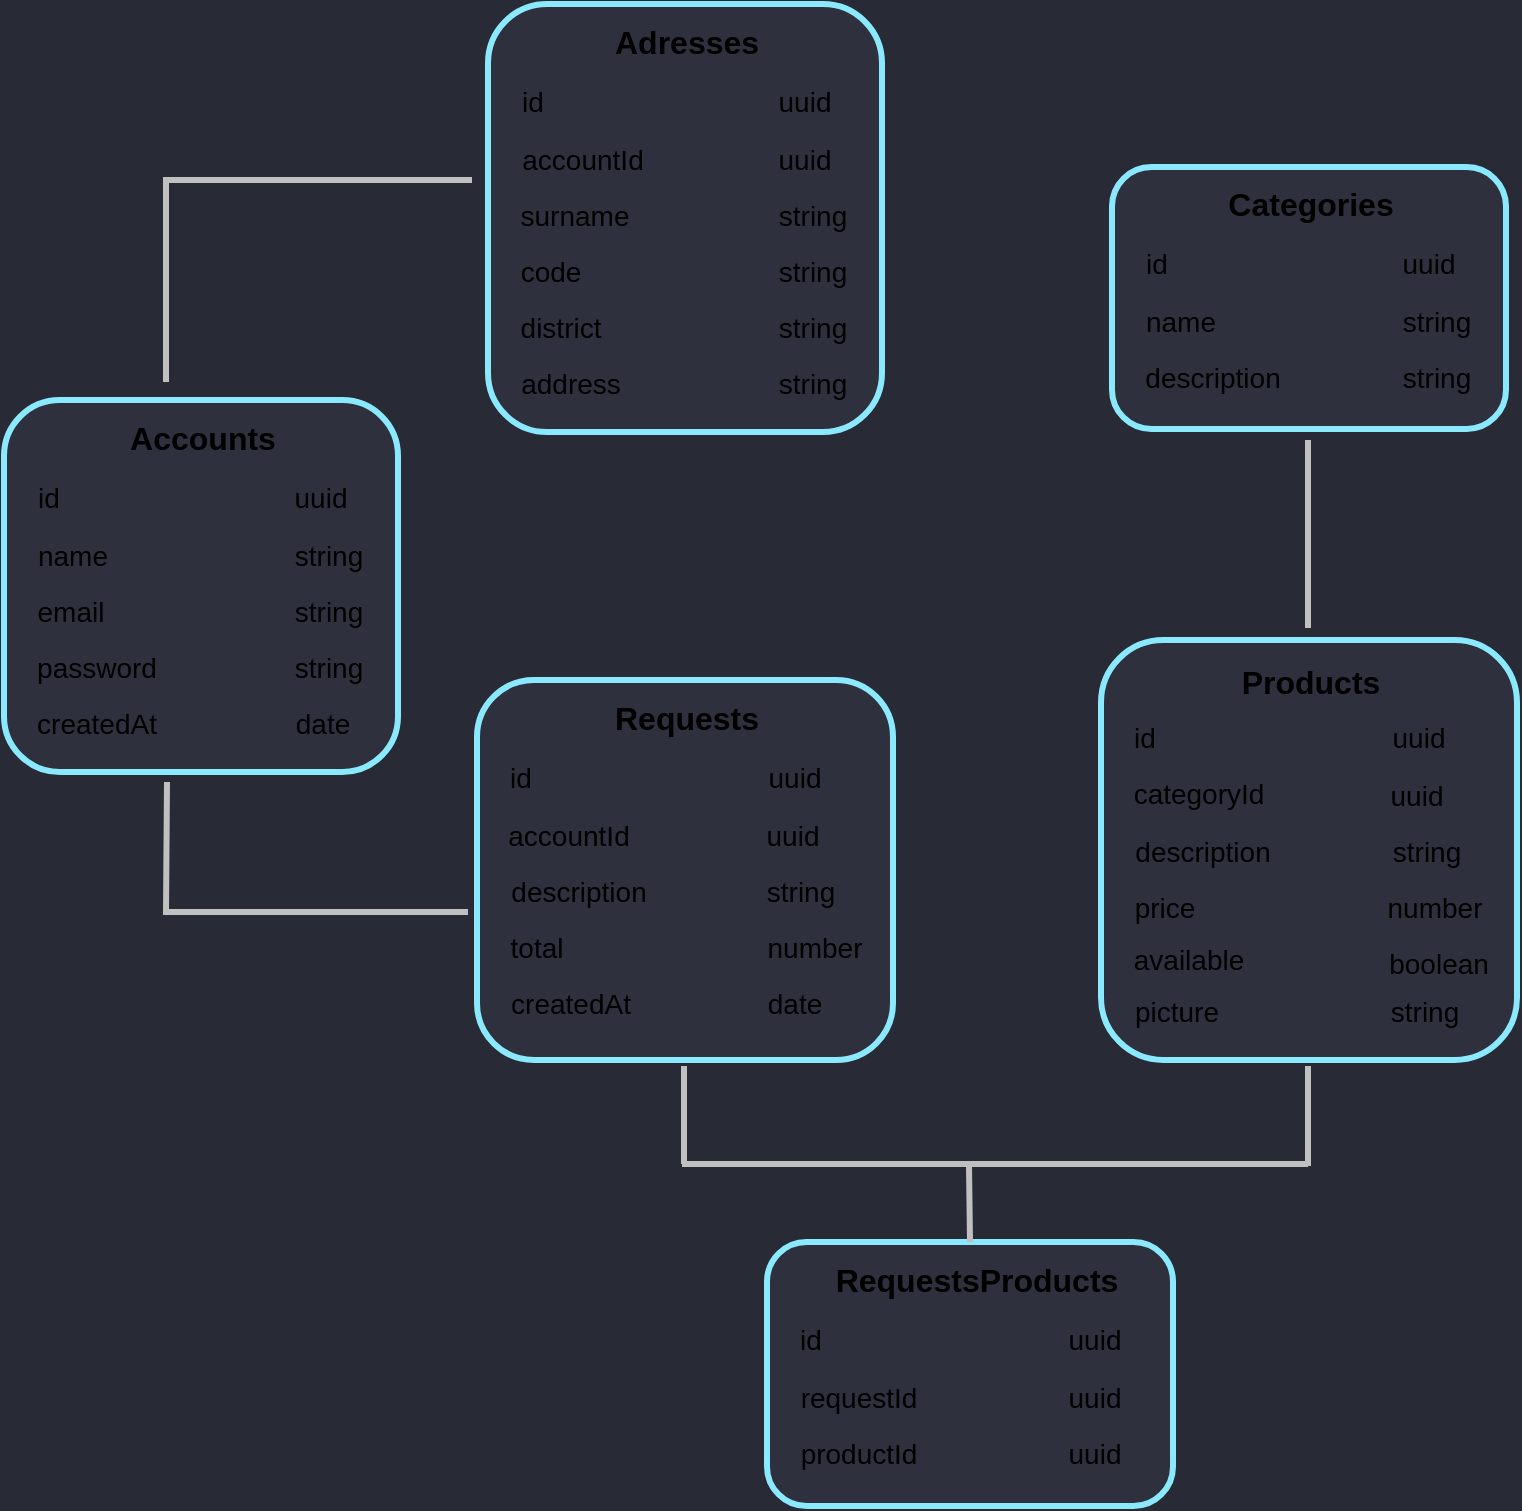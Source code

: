 <mxfile pages="1">
    <diagram id="xk0LYboaFIT9QmwzVqD-" name="Page-1">
        <mxGraphModel dx="1862" dy="1207" grid="0" gridSize="10" guides="1" tooltips="1" connect="1" arrows="1" fold="1" page="0" pageScale="1" pageWidth="827" pageHeight="1169" background="#282A36" math="0" shadow="0">
            <root>
                <mxCell id="0"/>
                <mxCell id="1" parent="0"/>
                <mxCell id="200" value="" style="rounded=1;whiteSpace=wrap;html=1;strokeColor=#8BE9FD;fillColor=#2E303D;strokeWidth=3;fontColor=#F8F8F2;" parent="1" vertex="1">
                    <mxGeometry x="-563" y="-195" width="197" height="186" as="geometry"/>
                </mxCell>
                <mxCell id="153" style="edgeStyle=orthogonalEdgeStyle;rounded=0;orthogonalLoop=1;jettySize=auto;html=1;exitX=0;exitY=0.5;exitDx=0;exitDy=0;entryX=1;entryY=0.5;entryDx=0;entryDy=0;fontSize=13;fontColor=#F8F8F2;strokeWidth=2;strokeColor=#BD93F9;" parent="1" edge="1">
                    <mxGeometry relative="1" as="geometry">
                        <mxPoint x="-102" y="213" as="targetPoint"/>
                    </mxGeometry>
                </mxCell>
                <mxCell id="154" style="edgeStyle=orthogonalEdgeStyle;rounded=0;orthogonalLoop=1;jettySize=auto;html=1;exitX=1;exitY=0.5;exitDx=0;exitDy=0;entryX=0;entryY=0.5;entryDx=0;entryDy=0;strokeColor=#BD93F9;strokeWidth=2;fontSize=13;fontColor=#F8F8F2;" parent="1" edge="1">
                    <mxGeometry relative="1" as="geometry">
                        <mxPoint x="94" y="213" as="sourcePoint"/>
                    </mxGeometry>
                </mxCell>
                <mxCell id="201" value="Accounts" style="text;html=1;align=center;verticalAlign=middle;resizable=0;points=[];autosize=1;strokeColor=none;fillColor=none;labelBackgroundColor=none;fontStyle=1;fontSize=16;" parent="1" vertex="1">
                    <mxGeometry x="-506" y="-188" width="83" height="23" as="geometry"/>
                </mxCell>
                <mxCell id="202" value="id" style="text;html=1;align=center;verticalAlign=middle;resizable=0;points=[];autosize=1;strokeColor=none;fillColor=none;fontSize=14;" parent="1" vertex="1">
                    <mxGeometry x="-552" y="-157" width="21" height="21" as="geometry"/>
                </mxCell>
                <mxCell id="203" value="uuid" style="text;html=1;align=center;verticalAlign=middle;resizable=0;points=[];autosize=1;strokeColor=none;fillColor=none;fontSize=14;" parent="1" vertex="1">
                    <mxGeometry x="-423" y="-157" width="36" height="21" as="geometry"/>
                </mxCell>
                <mxCell id="204" value="name" style="text;html=1;align=center;verticalAlign=middle;resizable=0;points=[];autosize=1;strokeColor=none;fillColor=none;fontSize=14;" parent="1" vertex="1">
                    <mxGeometry x="-552" y="-128" width="45" height="21" as="geometry"/>
                </mxCell>
                <mxCell id="205" value="email" style="text;html=1;align=center;verticalAlign=middle;resizable=0;points=[];autosize=1;strokeColor=none;fillColor=none;fontSize=14;" parent="1" vertex="1">
                    <mxGeometry x="-552" y="-100" width="43" height="21" as="geometry"/>
                </mxCell>
                <mxCell id="206" value="password" style="text;html=1;align=center;verticalAlign=middle;resizable=0;points=[];autosize=1;strokeColor=none;fillColor=none;fontSize=14;" parent="1" vertex="1">
                    <mxGeometry x="-552" y="-72" width="70" height="21" as="geometry"/>
                </mxCell>
                <mxCell id="207" value="createdAt" style="text;html=1;align=center;verticalAlign=middle;resizable=0;points=[];autosize=1;strokeColor=none;fillColor=none;fontSize=14;" parent="1" vertex="1">
                    <mxGeometry x="-552" y="-44" width="70" height="21" as="geometry"/>
                </mxCell>
                <mxCell id="208" value="string" style="text;html=1;align=center;verticalAlign=middle;resizable=0;points=[];autosize=1;strokeColor=none;fillColor=none;fontSize=14;" parent="1" vertex="1">
                    <mxGeometry x="-423" y="-128" width="44" height="21" as="geometry"/>
                </mxCell>
                <mxCell id="209" value="string" style="text;html=1;align=center;verticalAlign=middle;resizable=0;points=[];autosize=1;strokeColor=none;fillColor=none;fontSize=14;" parent="1" vertex="1">
                    <mxGeometry x="-423" y="-100" width="44" height="21" as="geometry"/>
                </mxCell>
                <mxCell id="210" value="string" style="text;html=1;align=center;verticalAlign=middle;resizable=0;points=[];autosize=1;strokeColor=none;fillColor=none;fontSize=14;" parent="1" vertex="1">
                    <mxGeometry x="-423" y="-72" width="44" height="21" as="geometry"/>
                </mxCell>
                <mxCell id="211" value="date" style="text;html=1;align=center;verticalAlign=middle;resizable=0;points=[];autosize=1;strokeColor=none;fillColor=none;fontSize=14;" parent="1" vertex="1">
                    <mxGeometry x="-423" y="-44" width="37" height="21" as="geometry"/>
                </mxCell>
                <mxCell id="214" value="" style="rounded=1;whiteSpace=wrap;html=1;strokeColor=#8BE9FD;fillColor=#2E303D;strokeWidth=3;fontColor=#F8F8F2;" parent="1" vertex="1">
                    <mxGeometry x="-321" y="-393" width="197" height="214" as="geometry"/>
                </mxCell>
                <mxCell id="215" value="Adresses" style="text;html=1;align=center;verticalAlign=middle;resizable=0;points=[];autosize=1;strokeColor=none;fillColor=none;labelBackgroundColor=none;fontStyle=1;fontSize=16;" parent="1" vertex="1">
                    <mxGeometry x="-263.5" y="-386" width="82" height="23" as="geometry"/>
                </mxCell>
                <mxCell id="216" value="id" style="text;html=1;align=center;verticalAlign=middle;resizable=0;points=[];autosize=1;strokeColor=none;fillColor=none;fontSize=14;" parent="1" vertex="1">
                    <mxGeometry x="-310" y="-355" width="21" height="21" as="geometry"/>
                </mxCell>
                <mxCell id="217" value="uuid" style="text;html=1;align=center;verticalAlign=middle;resizable=0;points=[];autosize=1;strokeColor=none;fillColor=none;fontSize=14;" parent="1" vertex="1">
                    <mxGeometry x="-181" y="-355" width="36" height="21" as="geometry"/>
                </mxCell>
                <mxCell id="218" value="accountId" style="text;html=1;align=center;verticalAlign=middle;resizable=0;points=[];autosize=1;strokeColor=none;fillColor=none;fontSize=14;" parent="1" vertex="1">
                    <mxGeometry x="-310" y="-326" width="71" height="21" as="geometry"/>
                </mxCell>
                <mxCell id="219" value="surname" style="text;html=1;align=center;verticalAlign=middle;resizable=0;points=[];autosize=1;strokeColor=none;fillColor=none;fontSize=14;" parent="1" vertex="1">
                    <mxGeometry x="-310" y="-298" width="64" height="21" as="geometry"/>
                </mxCell>
                <mxCell id="220" value="code" style="text;html=1;align=center;verticalAlign=middle;resizable=0;points=[];autosize=1;strokeColor=none;fillColor=none;fontSize=14;" parent="1" vertex="1">
                    <mxGeometry x="-310" y="-270" width="40" height="21" as="geometry"/>
                </mxCell>
                <mxCell id="221" value="district" style="text;html=1;align=center;verticalAlign=middle;resizable=0;points=[];autosize=1;strokeColor=none;fillColor=none;fontSize=14;" parent="1" vertex="1">
                    <mxGeometry x="-310" y="-242" width="50" height="21" as="geometry"/>
                </mxCell>
                <mxCell id="222" value="uuid" style="text;html=1;align=center;verticalAlign=middle;resizable=0;points=[];autosize=1;strokeColor=none;fillColor=none;fontSize=14;" parent="1" vertex="1">
                    <mxGeometry x="-181.5" y="-326" width="36" height="21" as="geometry"/>
                </mxCell>
                <mxCell id="223" value="string" style="text;html=1;align=center;verticalAlign=middle;resizable=0;points=[];autosize=1;strokeColor=none;fillColor=none;fontSize=14;" parent="1" vertex="1">
                    <mxGeometry x="-181" y="-298" width="44" height="21" as="geometry"/>
                </mxCell>
                <mxCell id="224" value="string" style="text;html=1;align=center;verticalAlign=middle;resizable=0;points=[];autosize=1;strokeColor=none;fillColor=none;fontSize=14;" parent="1" vertex="1">
                    <mxGeometry x="-181" y="-270" width="44" height="21" as="geometry"/>
                </mxCell>
                <mxCell id="225" value="string" style="text;html=1;align=center;verticalAlign=middle;resizable=0;points=[];autosize=1;strokeColor=none;fillColor=none;fontSize=14;" parent="1" vertex="1">
                    <mxGeometry x="-181" y="-242" width="44" height="21" as="geometry"/>
                </mxCell>
                <mxCell id="229" value="address" style="text;html=1;align=center;verticalAlign=middle;resizable=0;points=[];autosize=1;strokeColor=none;fillColor=none;fontSize=14;" parent="1" vertex="1">
                    <mxGeometry x="-310" y="-214" width="60" height="21" as="geometry"/>
                </mxCell>
                <mxCell id="230" value="string" style="text;html=1;align=center;verticalAlign=middle;resizable=0;points=[];autosize=1;strokeColor=none;fillColor=none;fontSize=14;" parent="1" vertex="1">
                    <mxGeometry x="-181" y="-214" width="44" height="21" as="geometry"/>
                </mxCell>
                <mxCell id="231" value="" style="rounded=1;whiteSpace=wrap;html=1;strokeColor=#8BE9FD;fillColor=#2E303D;strokeWidth=3;fontColor=#F8F8F2;" parent="1" vertex="1">
                    <mxGeometry x="-9" y="-311.5" width="197" height="131" as="geometry"/>
                </mxCell>
                <mxCell id="232" value="Categories" style="text;html=1;align=center;verticalAlign=middle;resizable=0;points=[];autosize=1;strokeColor=none;fillColor=none;labelBackgroundColor=none;fontStyle=1;fontSize=16;" parent="1" vertex="1">
                    <mxGeometry x="43" y="-304.5" width="93" height="23" as="geometry"/>
                </mxCell>
                <mxCell id="233" value="id" style="text;html=1;align=center;verticalAlign=middle;resizable=0;points=[];autosize=1;strokeColor=none;fillColor=none;fontSize=14;" parent="1" vertex="1">
                    <mxGeometry x="2" y="-273.5" width="21" height="21" as="geometry"/>
                </mxCell>
                <mxCell id="234" value="uuid" style="text;html=1;align=center;verticalAlign=middle;resizable=0;points=[];autosize=1;strokeColor=none;fillColor=none;fontSize=14;" parent="1" vertex="1">
                    <mxGeometry x="131" y="-273.5" width="36" height="21" as="geometry"/>
                </mxCell>
                <mxCell id="235" value="name" style="text;html=1;align=center;verticalAlign=middle;resizable=0;points=[];autosize=1;strokeColor=none;fillColor=none;fontSize=14;" parent="1" vertex="1">
                    <mxGeometry x="2" y="-244.5" width="45" height="21" as="geometry"/>
                </mxCell>
                <mxCell id="236" value="description" style="text;html=1;align=center;verticalAlign=middle;resizable=0;points=[];autosize=1;strokeColor=none;fillColor=none;fontSize=14;" parent="1" vertex="1">
                    <mxGeometry x="2" y="-216.5" width="78" height="21" as="geometry"/>
                </mxCell>
                <mxCell id="239" value="string" style="text;html=1;align=center;verticalAlign=middle;resizable=0;points=[];autosize=1;strokeColor=none;fillColor=none;fontSize=14;" parent="1" vertex="1">
                    <mxGeometry x="131" y="-244.5" width="44" height="21" as="geometry"/>
                </mxCell>
                <mxCell id="240" value="string" style="text;html=1;align=center;verticalAlign=middle;resizable=0;points=[];autosize=1;strokeColor=none;fillColor=none;fontSize=14;" parent="1" vertex="1">
                    <mxGeometry x="131" y="-216.5" width="44" height="21" as="geometry"/>
                </mxCell>
                <mxCell id="243" value="" style="rounded=1;whiteSpace=wrap;html=1;strokeColor=#8BE9FD;fillColor=#2E303D;strokeWidth=3;fontColor=#F8F8F2;" parent="1" vertex="1">
                    <mxGeometry x="-14.5" y="-75" width="208" height="210" as="geometry"/>
                </mxCell>
                <mxCell id="244" value="Products" style="text;html=1;align=center;verticalAlign=middle;resizable=0;points=[];autosize=1;strokeColor=none;fillColor=none;labelBackgroundColor=none;fontStyle=1;fontSize=16;" parent="1" vertex="1">
                    <mxGeometry x="50" y="-66" width="79" height="23" as="geometry"/>
                </mxCell>
                <mxCell id="245" value="id" style="text;html=1;align=center;verticalAlign=middle;resizable=0;points=[];autosize=1;strokeColor=none;fillColor=none;fontSize=14;" parent="1" vertex="1">
                    <mxGeometry x="-3.5" y="-37" width="21" height="21" as="geometry"/>
                </mxCell>
                <mxCell id="246" value="uuid" style="text;html=1;align=center;verticalAlign=middle;resizable=0;points=[];autosize=1;strokeColor=none;fillColor=none;fontSize=14;" parent="1" vertex="1">
                    <mxGeometry x="125.5" y="-37" width="36" height="21" as="geometry"/>
                </mxCell>
                <mxCell id="247" value="categoryId" style="text;html=1;align=center;verticalAlign=middle;resizable=0;points=[];autosize=1;strokeColor=none;fillColor=none;fontSize=14;" parent="1" vertex="1">
                    <mxGeometry x="-3.5" y="-9" width="75" height="21" as="geometry"/>
                </mxCell>
                <mxCell id="248" value="description" style="text;html=1;align=center;verticalAlign=middle;resizable=0;points=[];autosize=1;strokeColor=none;fillColor=none;fontSize=14;" parent="1" vertex="1">
                    <mxGeometry x="-3.5" y="20" width="78" height="21" as="geometry"/>
                </mxCell>
                <mxCell id="249" value="price" style="text;html=1;align=center;verticalAlign=middle;resizable=0;points=[];autosize=1;strokeColor=none;fillColor=none;fontSize=14;" parent="1" vertex="1">
                    <mxGeometry x="-3.5" y="48" width="40" height="21" as="geometry"/>
                </mxCell>
                <mxCell id="250" value="available" style="text;html=1;align=center;verticalAlign=middle;resizable=0;points=[];autosize=1;strokeColor=none;fillColor=none;fontSize=14;" parent="1" vertex="1">
                    <mxGeometry x="-3.5" y="74" width="65" height="21" as="geometry"/>
                </mxCell>
                <mxCell id="251" value="uuid" style="text;html=1;align=center;verticalAlign=middle;resizable=0;points=[];autosize=1;strokeColor=none;fillColor=none;fontSize=14;" parent="1" vertex="1">
                    <mxGeometry x="125" y="-8" width="36" height="21" as="geometry"/>
                </mxCell>
                <mxCell id="252" value="string" style="text;html=1;align=center;verticalAlign=middle;resizable=0;points=[];autosize=1;strokeColor=none;fillColor=none;fontSize=14;" parent="1" vertex="1">
                    <mxGeometry x="125.5" y="20" width="44" height="21" as="geometry"/>
                </mxCell>
                <mxCell id="253" value="number" style="text;html=1;align=center;verticalAlign=middle;resizable=0;points=[];autosize=1;strokeColor=none;fillColor=none;fontSize=14;" parent="1" vertex="1">
                    <mxGeometry x="123.5" y="48" width="57" height="21" as="geometry"/>
                </mxCell>
                <mxCell id="254" value="boolean" style="text;html=1;align=center;verticalAlign=middle;resizable=0;points=[];autosize=1;strokeColor=none;fillColor=none;fontSize=14;" parent="1" vertex="1">
                    <mxGeometry x="123.5" y="76" width="60" height="21" as="geometry"/>
                </mxCell>
                <mxCell id="257" value="" style="rounded=1;whiteSpace=wrap;html=1;strokeColor=#8BE9FD;fillColor=#2E303D;strokeWidth=3;fontColor=#F8F8F2;" parent="1" vertex="1">
                    <mxGeometry x="-326.5" y="-55" width="208" height="190" as="geometry"/>
                </mxCell>
                <mxCell id="258" value="Requests" style="text;html=1;align=center;verticalAlign=middle;resizable=0;points=[];autosize=1;strokeColor=none;fillColor=none;labelBackgroundColor=none;fontStyle=1;fontSize=16;" parent="1" vertex="1">
                    <mxGeometry x="-263.5" y="-48" width="82" height="23" as="geometry"/>
                </mxCell>
                <mxCell id="259" value="id" style="text;html=1;align=center;verticalAlign=middle;resizable=0;points=[];autosize=1;strokeColor=none;fillColor=none;fontSize=14;" parent="1" vertex="1">
                    <mxGeometry x="-315.5" y="-17" width="21" height="21" as="geometry"/>
                </mxCell>
                <mxCell id="260" value="uuid" style="text;html=1;align=center;verticalAlign=middle;resizable=0;points=[];autosize=1;strokeColor=none;fillColor=none;fontSize=14;" parent="1" vertex="1">
                    <mxGeometry x="-186.5" y="-17" width="36" height="21" as="geometry"/>
                </mxCell>
                <mxCell id="261" value="accountId" style="text;html=1;align=center;verticalAlign=middle;resizable=0;points=[];autosize=1;strokeColor=none;fillColor=none;fontSize=14;" parent="1" vertex="1">
                    <mxGeometry x="-317" y="12" width="71" height="21" as="geometry"/>
                </mxCell>
                <mxCell id="262" value="description" style="text;html=1;align=center;verticalAlign=middle;resizable=0;points=[];autosize=1;strokeColor=none;fillColor=none;fontSize=14;" parent="1" vertex="1">
                    <mxGeometry x="-315.5" y="40" width="78" height="21" as="geometry"/>
                </mxCell>
                <mxCell id="263" value="total" style="text;html=1;align=center;verticalAlign=middle;resizable=0;points=[];autosize=1;strokeColor=none;fillColor=none;fontSize=14;" parent="1" vertex="1">
                    <mxGeometry x="-315.5" y="68" width="36" height="21" as="geometry"/>
                </mxCell>
                <mxCell id="265" value="uuid" style="text;html=1;align=center;verticalAlign=middle;resizable=0;points=[];autosize=1;strokeColor=none;fillColor=none;fontSize=14;" parent="1" vertex="1">
                    <mxGeometry x="-187" y="12" width="36" height="21" as="geometry"/>
                </mxCell>
                <mxCell id="266" value="string" style="text;html=1;align=center;verticalAlign=middle;resizable=0;points=[];autosize=1;strokeColor=none;fillColor=none;fontSize=14;" parent="1" vertex="1">
                    <mxGeometry x="-187" y="40" width="44" height="21" as="geometry"/>
                </mxCell>
                <mxCell id="267" value="number" style="text;html=1;align=center;verticalAlign=middle;resizable=0;points=[];autosize=1;strokeColor=none;fillColor=none;fontSize=14;" parent="1" vertex="1">
                    <mxGeometry x="-186.5" y="68" width="57" height="21" as="geometry"/>
                </mxCell>
                <mxCell id="269" value="" style="rounded=1;whiteSpace=wrap;html=1;strokeColor=#8BE9FD;fillColor=#2E303D;strokeWidth=3;fontColor=#F8F8F2;" parent="1" vertex="1">
                    <mxGeometry x="-181.5" y="226" width="203" height="132" as="geometry"/>
                </mxCell>
                <mxCell id="270" value="RequestsProducts" style="text;html=1;align=center;verticalAlign=middle;resizable=0;points=[];autosize=1;strokeColor=none;fillColor=none;labelBackgroundColor=none;fontStyle=1;fontSize=16;" parent="1" vertex="1">
                    <mxGeometry x="-153" y="233" width="151" height="23" as="geometry"/>
                </mxCell>
                <mxCell id="271" value="id" style="text;html=1;align=center;verticalAlign=middle;resizable=0;points=[];autosize=1;strokeColor=none;fillColor=none;fontSize=14;" parent="1" vertex="1">
                    <mxGeometry x="-170.5" y="264" width="21" height="21" as="geometry"/>
                </mxCell>
                <mxCell id="272" value="uuid" style="text;html=1;align=center;verticalAlign=middle;resizable=0;points=[];autosize=1;strokeColor=none;fillColor=none;fontSize=14;" parent="1" vertex="1">
                    <mxGeometry x="-36.5" y="264" width="36" height="21" as="geometry"/>
                </mxCell>
                <mxCell id="273" value="requestId" style="text;html=1;align=center;verticalAlign=middle;resizable=0;points=[];autosize=1;strokeColor=none;fillColor=none;fontSize=14;" parent="1" vertex="1">
                    <mxGeometry x="-170.5" y="293" width="68" height="21" as="geometry"/>
                </mxCell>
                <mxCell id="274" value="productId" style="text;html=1;align=center;verticalAlign=middle;resizable=0;points=[];autosize=1;strokeColor=none;fillColor=none;fontSize=14;" parent="1" vertex="1">
                    <mxGeometry x="-170.5" y="321" width="68" height="21" as="geometry"/>
                </mxCell>
                <mxCell id="276" value="uuid" style="text;html=1;align=center;verticalAlign=middle;resizable=0;points=[];autosize=1;strokeColor=none;fillColor=none;fontSize=14;" parent="1" vertex="1">
                    <mxGeometry x="-36.5" y="293" width="36" height="21" as="geometry"/>
                </mxCell>
                <mxCell id="277" value="uuid" style="text;html=1;align=center;verticalAlign=middle;resizable=0;points=[];autosize=1;strokeColor=none;fillColor=none;fontSize=14;" parent="1" vertex="1">
                    <mxGeometry x="-36.5" y="321" width="36" height="21" as="geometry"/>
                </mxCell>
                <mxCell id="283" value="" style="endArrow=none;html=1;rounded=0;fontSize=14;strokeColor=#C0C0C0;strokeWidth=3;" parent="1" edge="1">
                    <mxGeometry width="50" height="50" relative="1" as="geometry">
                        <mxPoint x="-482" y="-204" as="sourcePoint"/>
                        <mxPoint x="-329" y="-305" as="targetPoint"/>
                        <Array as="points">
                            <mxPoint x="-482" y="-305"/>
                        </Array>
                    </mxGeometry>
                </mxCell>
                <mxCell id="285" value="" style="endArrow=none;html=1;rounded=0;fontSize=14;strokeColor=#C0C0C0;strokeWidth=3;" parent="1" edge="1">
                    <mxGeometry width="50" height="50" relative="1" as="geometry">
                        <mxPoint x="-331" y="61" as="sourcePoint"/>
                        <mxPoint x="-481.5" y="-4" as="targetPoint"/>
                        <Array as="points">
                            <mxPoint x="-482" y="61"/>
                        </Array>
                    </mxGeometry>
                </mxCell>
                <mxCell id="287" value="" style="endArrow=none;html=1;rounded=0;fontSize=14;strokeColor=#C0C0C0;strokeWidth=3;" parent="1" edge="1">
                    <mxGeometry width="50" height="50" relative="1" as="geometry">
                        <mxPoint x="89" y="-81" as="sourcePoint"/>
                        <mxPoint x="89" y="-175" as="targetPoint"/>
                    </mxGeometry>
                </mxCell>
                <mxCell id="288" value="" style="endArrow=none;html=1;rounded=0;fontSize=14;strokeColor=#C0C0C0;strokeWidth=3;" parent="1" edge="1">
                    <mxGeometry width="50" height="50" relative="1" as="geometry">
                        <mxPoint x="-224" y="187" as="sourcePoint"/>
                        <mxPoint x="-79" y="187" as="targetPoint"/>
                    </mxGeometry>
                </mxCell>
                <mxCell id="290" value="" style="endArrow=none;html=1;rounded=0;fontSize=14;strokeColor=#C0C0C0;strokeWidth=3;" parent="1" edge="1">
                    <mxGeometry width="50" height="50" relative="1" as="geometry">
                        <mxPoint x="-223" y="187" as="sourcePoint"/>
                        <mxPoint x="-223" y="138" as="targetPoint"/>
                    </mxGeometry>
                </mxCell>
                <mxCell id="291" value="" style="endArrow=none;html=1;rounded=0;fontSize=14;strokeColor=#C0C0C0;strokeWidth=3;" parent="1" edge="1">
                    <mxGeometry width="50" height="50" relative="1" as="geometry">
                        <mxPoint x="-80" y="226" as="sourcePoint"/>
                        <mxPoint x="-80.5" y="188" as="targetPoint"/>
                    </mxGeometry>
                </mxCell>
                <mxCell id="293" value="" style="endArrow=none;html=1;rounded=0;fontSize=14;strokeColor=#C0C0C0;strokeWidth=3;" parent="1" edge="1">
                    <mxGeometry width="50" height="50" relative="1" as="geometry">
                        <mxPoint x="89" y="188" as="sourcePoint"/>
                        <mxPoint x="89" y="138" as="targetPoint"/>
                    </mxGeometry>
                </mxCell>
                <mxCell id="294" value="" style="endArrow=none;html=1;rounded=0;fontSize=14;strokeColor=#C0C0C0;strokeWidth=3;" parent="1" edge="1">
                    <mxGeometry width="50" height="50" relative="1" as="geometry">
                        <mxPoint x="-80" y="187" as="sourcePoint"/>
                        <mxPoint x="89" y="187" as="targetPoint"/>
                        <Array as="points">
                            <mxPoint x="-14.5" y="187"/>
                        </Array>
                    </mxGeometry>
                </mxCell>
                <mxCell id="297" value="createdAt" style="text;html=1;align=center;verticalAlign=middle;resizable=0;points=[];autosize=1;strokeColor=none;fillColor=none;fontSize=14;" parent="1" vertex="1">
                    <mxGeometry x="-315.5" y="96" width="70" height="21" as="geometry"/>
                </mxCell>
                <mxCell id="298" value="date" style="text;html=1;align=center;verticalAlign=middle;resizable=0;points=[];autosize=1;strokeColor=none;fillColor=none;fontSize=14;" parent="1" vertex="1">
                    <mxGeometry x="-186.5" y="96" width="37" height="21" as="geometry"/>
                </mxCell>
                <mxCell id="300" value="picture" style="text;html=1;align=center;verticalAlign=middle;resizable=0;points=[];autosize=1;strokeColor=none;fillColor=none;fontSize=14;" vertex="1" parent="1">
                    <mxGeometry x="-3.5" y="100" width="52" height="21" as="geometry"/>
                </mxCell>
                <mxCell id="302" value="string" style="text;html=1;align=center;verticalAlign=middle;resizable=0;points=[];autosize=1;strokeColor=none;fillColor=none;fontSize=14;" vertex="1" parent="1">
                    <mxGeometry x="125" y="100" width="44" height="21" as="geometry"/>
                </mxCell>
            </root>
        </mxGraphModel>
    </diagram>
</mxfile>
